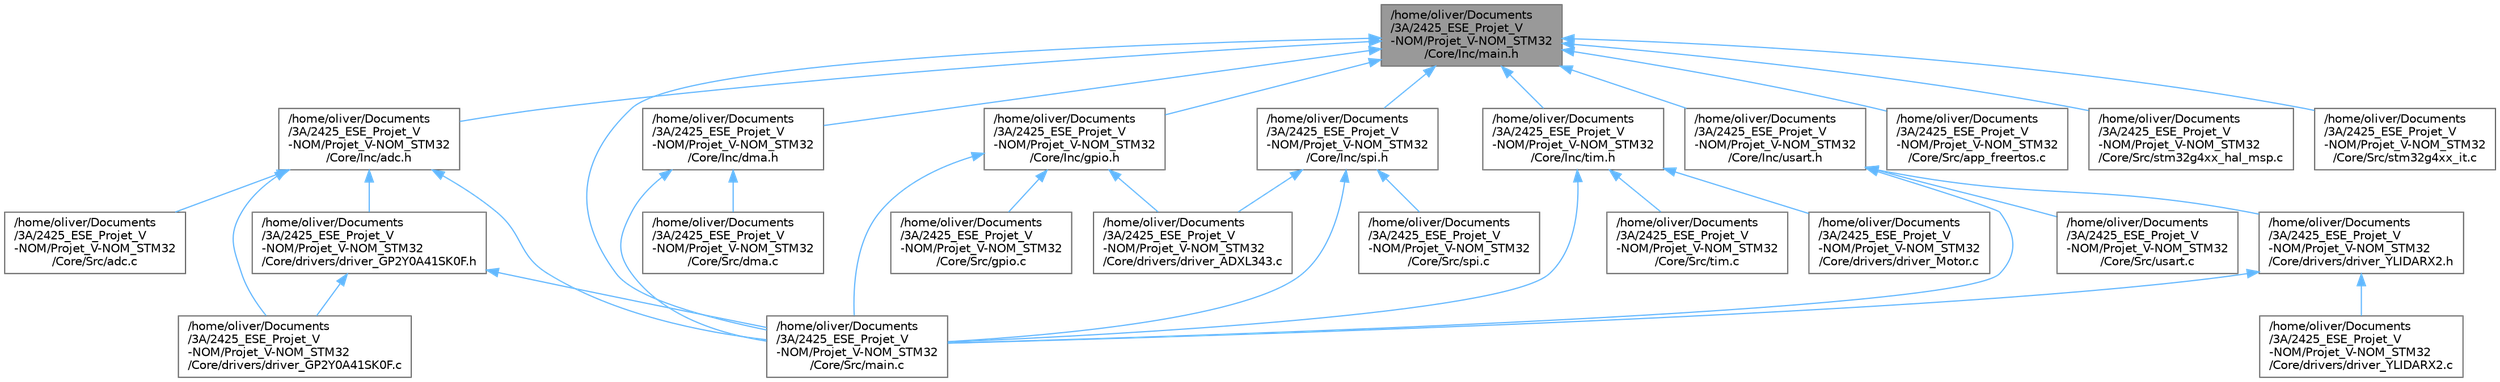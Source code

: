 digraph "/home/oliver/Documents/3A/2425_ESE_Projet_V-NOM/Projet_V-NOM_STM32/Core/Inc/main.h"
{
 // LATEX_PDF_SIZE
  bgcolor="transparent";
  edge [fontname=Helvetica,fontsize=10,labelfontname=Helvetica,labelfontsize=10];
  node [fontname=Helvetica,fontsize=10,shape=box,height=0.2,width=0.4];
  Node1 [id="Node000001",label="/home/oliver/Documents\l/3A/2425_ESE_Projet_V\l-NOM/Projet_V-NOM_STM32\l/Core/Inc/main.h",height=0.2,width=0.4,color="gray40", fillcolor="grey60", style="filled", fontcolor="black",tooltip=": Header for main.c file. This file contains the common defines of the application."];
  Node1 -> Node2 [id="edge33_Node000001_Node000002",dir="back",color="steelblue1",style="solid",tooltip=" "];
  Node2 [id="Node000002",label="/home/oliver/Documents\l/3A/2425_ESE_Projet_V\l-NOM/Projet_V-NOM_STM32\l/Core/Inc/adc.h",height=0.2,width=0.4,color="grey40", fillcolor="white", style="filled",URL="$adc_8h.html",tooltip="This file contains all the function prototypes for the adc.c file."];
  Node2 -> Node3 [id="edge34_Node000002_Node000003",dir="back",color="steelblue1",style="solid",tooltip=" "];
  Node3 [id="Node000003",label="/home/oliver/Documents\l/3A/2425_ESE_Projet_V\l-NOM/Projet_V-NOM_STM32\l/Core/Src/adc.c",height=0.2,width=0.4,color="grey40", fillcolor="white", style="filled",URL="$adc_8c.html",tooltip="This file provides code for the configuration of the ADC instances."];
  Node2 -> Node4 [id="edge35_Node000002_Node000004",dir="back",color="steelblue1",style="solid",tooltip=" "];
  Node4 [id="Node000004",label="/home/oliver/Documents\l/3A/2425_ESE_Projet_V\l-NOM/Projet_V-NOM_STM32\l/Core/Src/main.c",height=0.2,width=0.4,color="grey40", fillcolor="white", style="filled",URL="$main_8c.html",tooltip=": Main program body"];
  Node2 -> Node5 [id="edge36_Node000002_Node000005",dir="back",color="steelblue1",style="solid",tooltip=" "];
  Node5 [id="Node000005",label="/home/oliver/Documents\l/3A/2425_ESE_Projet_V\l-NOM/Projet_V-NOM_STM32\l/Core/drivers/driver_GP2Y0A41SK0F.c",height=0.2,width=0.4,color="grey40", fillcolor="white", style="filled",URL="$driver__GP2Y0A41SK0F_8c.html",tooltip=" "];
  Node2 -> Node6 [id="edge37_Node000002_Node000006",dir="back",color="steelblue1",style="solid",tooltip=" "];
  Node6 [id="Node000006",label="/home/oliver/Documents\l/3A/2425_ESE_Projet_V\l-NOM/Projet_V-NOM_STM32\l/Core/drivers/driver_GP2Y0A41SK0F.h",height=0.2,width=0.4,color="grey40", fillcolor="white", style="filled",URL="$driver__GP2Y0A41SK0F_8h.html",tooltip=" "];
  Node6 -> Node4 [id="edge38_Node000006_Node000004",dir="back",color="steelblue1",style="solid",tooltip=" "];
  Node6 -> Node5 [id="edge39_Node000006_Node000005",dir="back",color="steelblue1",style="solid",tooltip=" "];
  Node1 -> Node7 [id="edge40_Node000001_Node000007",dir="back",color="steelblue1",style="solid",tooltip=" "];
  Node7 [id="Node000007",label="/home/oliver/Documents\l/3A/2425_ESE_Projet_V\l-NOM/Projet_V-NOM_STM32\l/Core/Inc/dma.h",height=0.2,width=0.4,color="grey40", fillcolor="white", style="filled",URL="$dma_8h.html",tooltip="This file contains all the function prototypes for the dma.c file."];
  Node7 -> Node8 [id="edge41_Node000007_Node000008",dir="back",color="steelblue1",style="solid",tooltip=" "];
  Node8 [id="Node000008",label="/home/oliver/Documents\l/3A/2425_ESE_Projet_V\l-NOM/Projet_V-NOM_STM32\l/Core/Src/dma.c",height=0.2,width=0.4,color="grey40", fillcolor="white", style="filled",URL="$dma_8c.html",tooltip="This file provides code for the configuration of all the requested memory to memory DMA transfers."];
  Node7 -> Node4 [id="edge42_Node000007_Node000004",dir="back",color="steelblue1",style="solid",tooltip=" "];
  Node1 -> Node9 [id="edge43_Node000001_Node000009",dir="back",color="steelblue1",style="solid",tooltip=" "];
  Node9 [id="Node000009",label="/home/oliver/Documents\l/3A/2425_ESE_Projet_V\l-NOM/Projet_V-NOM_STM32\l/Core/Inc/gpio.h",height=0.2,width=0.4,color="grey40", fillcolor="white", style="filled",URL="$gpio_8h.html",tooltip="This file contains all the function prototypes for the gpio.c file."];
  Node9 -> Node10 [id="edge44_Node000009_Node000010",dir="back",color="steelblue1",style="solid",tooltip=" "];
  Node10 [id="Node000010",label="/home/oliver/Documents\l/3A/2425_ESE_Projet_V\l-NOM/Projet_V-NOM_STM32\l/Core/Src/gpio.c",height=0.2,width=0.4,color="grey40", fillcolor="white", style="filled",URL="$gpio_8c.html",tooltip="This file provides code for the configuration of all used GPIO pins."];
  Node9 -> Node4 [id="edge45_Node000009_Node000004",dir="back",color="steelblue1",style="solid",tooltip=" "];
  Node9 -> Node11 [id="edge46_Node000009_Node000011",dir="back",color="steelblue1",style="solid",tooltip=" "];
  Node11 [id="Node000011",label="/home/oliver/Documents\l/3A/2425_ESE_Projet_V\l-NOM/Projet_V-NOM_STM32\l/Core/drivers/driver_ADXL343.c",height=0.2,width=0.4,color="grey40", fillcolor="white", style="filled",URL="$driver__ADXL343_8c.html",tooltip="C code file for ADXL343 accelerometer driver."];
  Node1 -> Node12 [id="edge47_Node000001_Node000012",dir="back",color="steelblue1",style="solid",tooltip=" "];
  Node12 [id="Node000012",label="/home/oliver/Documents\l/3A/2425_ESE_Projet_V\l-NOM/Projet_V-NOM_STM32\l/Core/Inc/spi.h",height=0.2,width=0.4,color="grey40", fillcolor="white", style="filled",URL="$spi_8h.html",tooltip="This file contains all the function prototypes for the spi.c file."];
  Node12 -> Node4 [id="edge48_Node000012_Node000004",dir="back",color="steelblue1",style="solid",tooltip=" "];
  Node12 -> Node13 [id="edge49_Node000012_Node000013",dir="back",color="steelblue1",style="solid",tooltip=" "];
  Node13 [id="Node000013",label="/home/oliver/Documents\l/3A/2425_ESE_Projet_V\l-NOM/Projet_V-NOM_STM32\l/Core/Src/spi.c",height=0.2,width=0.4,color="grey40", fillcolor="white", style="filled",URL="$spi_8c.html",tooltip="This file provides code for the configuration of the SPI instances."];
  Node12 -> Node11 [id="edge50_Node000012_Node000011",dir="back",color="steelblue1",style="solid",tooltip=" "];
  Node1 -> Node14 [id="edge51_Node000001_Node000014",dir="back",color="steelblue1",style="solid",tooltip=" "];
  Node14 [id="Node000014",label="/home/oliver/Documents\l/3A/2425_ESE_Projet_V\l-NOM/Projet_V-NOM_STM32\l/Core/Inc/tim.h",height=0.2,width=0.4,color="grey40", fillcolor="white", style="filled",URL="$tim_8h.html",tooltip="This file contains all the function prototypes for the tim.c file."];
  Node14 -> Node4 [id="edge52_Node000014_Node000004",dir="back",color="steelblue1",style="solid",tooltip=" "];
  Node14 -> Node15 [id="edge53_Node000014_Node000015",dir="back",color="steelblue1",style="solid",tooltip=" "];
  Node15 [id="Node000015",label="/home/oliver/Documents\l/3A/2425_ESE_Projet_V\l-NOM/Projet_V-NOM_STM32\l/Core/Src/tim.c",height=0.2,width=0.4,color="grey40", fillcolor="white", style="filled",URL="$tim_8c.html",tooltip="This file provides code for the configuration of the TIM instances."];
  Node14 -> Node16 [id="edge54_Node000014_Node000016",dir="back",color="steelblue1",style="solid",tooltip=" "];
  Node16 [id="Node000016",label="/home/oliver/Documents\l/3A/2425_ESE_Projet_V\l-NOM/Projet_V-NOM_STM32\l/Core/drivers/driver_Motor.c",height=0.2,width=0.4,color="grey40", fillcolor="white", style="filled",URL="$driver__Motor_8c.html",tooltip=" "];
  Node1 -> Node17 [id="edge55_Node000001_Node000017",dir="back",color="steelblue1",style="solid",tooltip=" "];
  Node17 [id="Node000017",label="/home/oliver/Documents\l/3A/2425_ESE_Projet_V\l-NOM/Projet_V-NOM_STM32\l/Core/Inc/usart.h",height=0.2,width=0.4,color="grey40", fillcolor="white", style="filled",URL="$usart_8h.html",tooltip="This file contains all the function prototypes for the usart.c file."];
  Node17 -> Node4 [id="edge56_Node000017_Node000004",dir="back",color="steelblue1",style="solid",tooltip=" "];
  Node17 -> Node18 [id="edge57_Node000017_Node000018",dir="back",color="steelblue1",style="solid",tooltip=" "];
  Node18 [id="Node000018",label="/home/oliver/Documents\l/3A/2425_ESE_Projet_V\l-NOM/Projet_V-NOM_STM32\l/Core/Src/usart.c",height=0.2,width=0.4,color="grey40", fillcolor="white", style="filled",URL="$usart_8c.html",tooltip="This file provides code for the configuration of the USART instances."];
  Node17 -> Node19 [id="edge58_Node000017_Node000019",dir="back",color="steelblue1",style="solid",tooltip=" "];
  Node19 [id="Node000019",label="/home/oliver/Documents\l/3A/2425_ESE_Projet_V\l-NOM/Projet_V-NOM_STM32\l/Core/drivers/driver_YLIDARX2.h",height=0.2,width=0.4,color="grey40", fillcolor="white", style="filled",URL="$driver__YLIDARX2_8h.html",tooltip="Header file for the YDLIDAR X2 driver."];
  Node19 -> Node4 [id="edge59_Node000019_Node000004",dir="back",color="steelblue1",style="solid",tooltip=" "];
  Node19 -> Node20 [id="edge60_Node000019_Node000020",dir="back",color="steelblue1",style="solid",tooltip=" "];
  Node20 [id="Node000020",label="/home/oliver/Documents\l/3A/2425_ESE_Projet_V\l-NOM/Projet_V-NOM_STM32\l/Core/drivers/driver_YLIDARX2.c",height=0.2,width=0.4,color="grey40", fillcolor="white", style="filled",URL="$driver__YLIDARX2_8c.html",tooltip="Implementation of the YDLIDAR X2 driver."];
  Node1 -> Node21 [id="edge61_Node000001_Node000021",dir="back",color="steelblue1",style="solid",tooltip=" "];
  Node21 [id="Node000021",label="/home/oliver/Documents\l/3A/2425_ESE_Projet_V\l-NOM/Projet_V-NOM_STM32\l/Core/Src/app_freertos.c",height=0.2,width=0.4,color="grey40", fillcolor="white", style="filled",URL="$app__freertos_8c.html",tooltip=" "];
  Node1 -> Node4 [id="edge62_Node000001_Node000004",dir="back",color="steelblue1",style="solid",tooltip=" "];
  Node1 -> Node22 [id="edge63_Node000001_Node000022",dir="back",color="steelblue1",style="solid",tooltip=" "];
  Node22 [id="Node000022",label="/home/oliver/Documents\l/3A/2425_ESE_Projet_V\l-NOM/Projet_V-NOM_STM32\l/Core/Src/stm32g4xx_hal_msp.c",height=0.2,width=0.4,color="grey40", fillcolor="white", style="filled",URL="$stm32g4xx__hal__msp_8c.html",tooltip="This file provides code for the MSP Initialization and de-Initialization codes."];
  Node1 -> Node23 [id="edge64_Node000001_Node000023",dir="back",color="steelblue1",style="solid",tooltip=" "];
  Node23 [id="Node000023",label="/home/oliver/Documents\l/3A/2425_ESE_Projet_V\l-NOM/Projet_V-NOM_STM32\l/Core/Src/stm32g4xx_it.c",height=0.2,width=0.4,color="grey40", fillcolor="white", style="filled",URL="$stm32g4xx__it_8c.html",tooltip="Interrupt Service Routines."];
}
